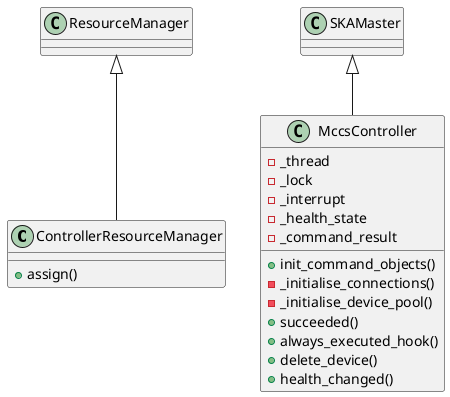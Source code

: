 @startuml
class ControllerResourceManager
ControllerResourceManager : +assign()
class MccsController
MccsController : +init_command_objects()
MccsController : -_initialise_connections()
MccsController : -_initialise_device_pool()
MccsController : +succeeded()
MccsController : +always_executed_hook()
MccsController : +delete_device()
MccsController : +health_changed()
MccsController : -_thread
MccsController : -_lock
MccsController : -_interrupt
MccsController : -_health_state
MccsController : -_command_result

ResourceManager <|-- ControllerResourceManager
SKAMaster <|-- MccsController
@enduml
